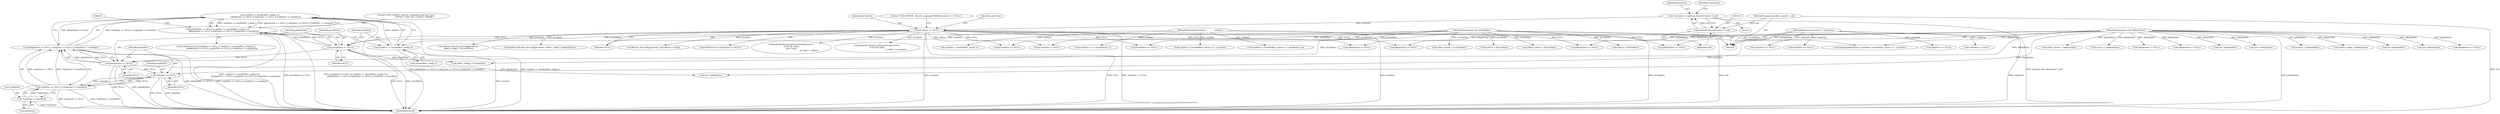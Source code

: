 digraph "0_Android_aeea52da00d210587fb3ed895de3d5f2e0264c88_6@API" {
"1000173" [label="(Call,cmdSize != sizeof(effect_config_t) ||\n                    pReplyData == NULL || replySize == NULL || *replySize != sizeof(int))"];
"1000174" [label="(Call,cmdSize != sizeof(effect_config_t))"];
"1000109" [label="(MethodParameterIn,uint32_t            cmdSize)"];
"1000178" [label="(Call,pReplyData == NULL || replySize == NULL || *replySize != sizeof(int))"];
"1000179" [label="(Call,pReplyData == NULL)"];
"1000112" [label="(MethodParameterIn,void *pReplyData)"];
"1000170" [label="(Call,pCmdData == NULL)"];
"1000110" [label="(MethodParameterIn,void *pCmdData)"];
"1000127" [label="(Call,pContext == NULL)"];
"1000115" [label="(Call,* pContext = (android::ReverbContext *) self)"];
"1000117" [label="(Call,(android::ReverbContext *) self)"];
"1000107" [label="(MethodParameterIn,effect_handle_t  self)"];
"1000182" [label="(Call,replySize == NULL || *replySize != sizeof(int))"];
"1000183" [label="(Call,replySize == NULL)"];
"1000111" [label="(MethodParameterIn,uint32_t *replySize)"];
"1000186" [label="(Call,*replySize != sizeof(int))"];
"1000169" [label="(Call,pCmdData == NULL || cmdSize != sizeof(effect_config_t) ||\n                    pReplyData == NULL || replySize == NULL || *replySize != sizeof(int))"];
"1000183" [label="(Call,replySize == NULL)"];
"1000169" [label="(Call,pCmdData == NULL || cmdSize != sizeof(effect_config_t) ||\n                    pReplyData == NULL || replySize == NULL || *replySize != sizeof(int))"];
"1000174" [label="(Call,cmdSize != sizeof(effect_config_t))"];
"1000172" [label="(Identifier,NULL)"];
"1000392" [label="(Call,(effect_param_t *) pCmdData)"];
"1000199" [label="(Call,(int *) pReplyData)"];
"1000113" [label="(Block,)"];
"1000185" [label="(Identifier,NULL)"];
"1000187" [label="(Call,*replySize)"];
"1000115" [label="(Call,* pContext = (android::ReverbContext *) self)"];
"1000271" [label="(Call,pReplyData == NULL)"];
"1000175" [label="(Identifier,cmdSize)"];
"1000546" [label="(Call,cmdSize != 2 * sizeof(uint32_t))"];
"1000431" [label="(Call,pReplyData == NULL)"];
"1000257" [label="(Call,cmdSize < sizeof(effect_param_t))"];
"1000126" [label="(ControlStructure,if (pContext == NULL))"];
"1000543" [label="(Call,pCmdData == NULL)"];
"1000178" [label="(Call,pReplyData == NULL || replySize == NULL || *replySize != sizeof(int))"];
"1000211" [label="(Call,pReplyData == NULL)"];
"1000262" [label="(Call,cmdSize < (sizeof(effect_param_t) + p->psize))"];
"1000668" [label="(MethodReturn,int)"];
"1000146" [label="(Call,replySize == NULL)"];
"1000193" [label="(Literal,\"\tLVM_ERROR : Reverb_command cmdCode Case: \"\n                         \"EFFECT_CMD_SET_CONFIG: ERROR\")"];
"1000410" [label="(Call,(int *)pReplyData)"];
"1000182" [label="(Call,replySize == NULL || *replySize != sizeof(int))"];
"1000179" [label="(Call,pReplyData == NULL)"];
"1000142" [label="(Call,pReplyData == NULL)"];
"1000327" [label="(Call,android::Reverb_getParameter(pContext,\n (void *)p->data,\n &p->vsize,\n                                                          p->data + voffset))"];
"1000181" [label="(Identifier,NULL)"];
"1000188" [label="(Identifier,replySize)"];
"1000171" [label="(Identifier,pCmdData)"];
"1000363" [label="(Call,cmdSize < (sizeof(effect_param_t) + sizeof(int32_t)))"];
"1000162" [label="(Call,(int *) pReplyData)"];
"1000608" [label="(Call,(uint32_t *)pReplyData)"];
"1000231" [label="(Call,(effect_config_t *)pReplyData)"];
"1000110" [label="(MethodParameterIn,void *pCmdData)"];
"1000111" [label="(MethodParameterIn,uint32_t *replySize)"];
"1000413" [label="(Call,android::Reverb_setParameter(pContext,\n (void *)p->data,\n                                                              p->data + p->psize))"];
"1000502" [label="(Call,pReplyData == NULL)"];
"1000253" [label="(Call,pCmdData == NULL)"];
"1000137" [label="(Identifier,cmdCode)"];
"1000202" [label="(Call,android::Reverb_setConfig(pContext,\n (effect_config_t *) pCmdData))"];
"1000459" [label="(Call,(int *)pReplyData)"];
"1000572" [label="(Call,(uint32_t *)pCmdData)"];
"1000116" [label="(Identifier,pContext)"];
"1000107" [label="(MethodParameterIn,effect_handle_t  self)"];
"1000375" [label="(Call,replySize == NULL)"];
"1000530" [label="(Call,(int *)pReplyData)"];
"1000168" [label="(ControlStructure,if (pCmdData == NULL || cmdSize != sizeof(effect_config_t) ||\n                    pReplyData == NULL || replySize == NULL || *replySize != sizeof(int)))"];
"1000189" [label="(Call,sizeof(int))"];
"1000371" [label="(Call,pReplyData == NULL)"];
"1000229" [label="(Call,android::Reverb_getConfig(pContext, (effect_config_t *)pReplyData))"];
"1000173" [label="(Call,cmdSize != sizeof(effect_config_t) ||\n                    pReplyData == NULL || replySize == NULL || *replySize != sizeof(int))"];
"1000170" [label="(Call,pCmdData == NULL)"];
"1000124" [label="(Identifier,LvmStatus)"];
"1000304" [label="(Call,(effect_param_t *)pReplyData)"];
"1000186" [label="(Call,*replySize != sizeof(int))"];
"1000117" [label="(Call,(android::ReverbContext *) self)"];
"1000176" [label="(Call,sizeof(effect_config_t))"];
"1000359" [label="(Call,pCmdData == NULL)"];
"1000129" [label="(Identifier,NULL)"];
"1000180" [label="(Identifier,pReplyData)"];
"1000119" [label="(Identifier,self)"];
"1000248" [label="(Call,(effect_param_t *)pCmdData)"];
"1000589" [label="(Call,(uint32_t *)pCmdData)"];
"1000127" [label="(Call,pContext == NULL)"];
"1000109" [label="(MethodParameterIn,uint32_t            cmdSize)"];
"1000599" [label="(Call,(uint32_t *)pReplyData)"];
"1000275" [label="(Call,replySize == NULL)"];
"1000559" [label="(Call,pReplyData != NULL)"];
"1000204" [label="(Call,(effect_config_t *) pCmdData)"];
"1000128" [label="(Identifier,pContext)"];
"1000293" [label="(Call,memcpy(pReplyData, pCmdData, sizeof(effect_param_t) + p->psize))"];
"1000112" [label="(MethodParameterIn,void *pReplyData)"];
"1000132" [label="(Literal,\"\tLVM_ERROR : Reverb_command ERROR pContext == NULL\")"];
"1000236" [label="(Call,Reverb_setConfig(pContext, &pContext->config))"];
"1000215" [label="(Call,replySize == NULL)"];
"1000184" [label="(Identifier,replySize)"];
"1000173" -> "1000169"  [label="AST: "];
"1000173" -> "1000174"  [label="CFG: "];
"1000173" -> "1000178"  [label="CFG: "];
"1000174" -> "1000173"  [label="AST: "];
"1000178" -> "1000173"  [label="AST: "];
"1000169" -> "1000173"  [label="CFG: "];
"1000173" -> "1000668"  [label="DDG: pReplyData == NULL || replySize == NULL || *replySize != sizeof(int)"];
"1000173" -> "1000668"  [label="DDG: cmdSize != sizeof(effect_config_t)"];
"1000173" -> "1000169"  [label="DDG: cmdSize != sizeof(effect_config_t)"];
"1000173" -> "1000169"  [label="DDG: pReplyData == NULL || replySize == NULL || *replySize != sizeof(int)"];
"1000174" -> "1000173"  [label="DDG: cmdSize"];
"1000178" -> "1000173"  [label="DDG: pReplyData == NULL"];
"1000178" -> "1000173"  [label="DDG: replySize == NULL || *replySize != sizeof(int)"];
"1000174" -> "1000176"  [label="CFG: "];
"1000175" -> "1000174"  [label="AST: "];
"1000176" -> "1000174"  [label="AST: "];
"1000180" -> "1000174"  [label="CFG: "];
"1000174" -> "1000668"  [label="DDG: cmdSize"];
"1000109" -> "1000174"  [label="DDG: cmdSize"];
"1000109" -> "1000106"  [label="AST: "];
"1000109" -> "1000668"  [label="DDG: cmdSize"];
"1000109" -> "1000257"  [label="DDG: cmdSize"];
"1000109" -> "1000262"  [label="DDG: cmdSize"];
"1000109" -> "1000363"  [label="DDG: cmdSize"];
"1000109" -> "1000546"  [label="DDG: cmdSize"];
"1000178" -> "1000179"  [label="CFG: "];
"1000178" -> "1000182"  [label="CFG: "];
"1000179" -> "1000178"  [label="AST: "];
"1000182" -> "1000178"  [label="AST: "];
"1000178" -> "1000668"  [label="DDG: replySize == NULL || *replySize != sizeof(int)"];
"1000178" -> "1000668"  [label="DDG: pReplyData == NULL"];
"1000179" -> "1000178"  [label="DDG: pReplyData"];
"1000179" -> "1000178"  [label="DDG: NULL"];
"1000182" -> "1000178"  [label="DDG: replySize == NULL"];
"1000182" -> "1000178"  [label="DDG: *replySize != sizeof(int)"];
"1000179" -> "1000181"  [label="CFG: "];
"1000180" -> "1000179"  [label="AST: "];
"1000181" -> "1000179"  [label="AST: "];
"1000184" -> "1000179"  [label="CFG: "];
"1000179" -> "1000668"  [label="DDG: NULL"];
"1000179" -> "1000668"  [label="DDG: pReplyData"];
"1000112" -> "1000179"  [label="DDG: pReplyData"];
"1000170" -> "1000179"  [label="DDG: NULL"];
"1000179" -> "1000183"  [label="DDG: NULL"];
"1000179" -> "1000199"  [label="DDG: pReplyData"];
"1000112" -> "1000106"  [label="AST: "];
"1000112" -> "1000668"  [label="DDG: pReplyData"];
"1000112" -> "1000142"  [label="DDG: pReplyData"];
"1000112" -> "1000162"  [label="DDG: pReplyData"];
"1000112" -> "1000199"  [label="DDG: pReplyData"];
"1000112" -> "1000211"  [label="DDG: pReplyData"];
"1000112" -> "1000231"  [label="DDG: pReplyData"];
"1000112" -> "1000271"  [label="DDG: pReplyData"];
"1000112" -> "1000293"  [label="DDG: pReplyData"];
"1000112" -> "1000304"  [label="DDG: pReplyData"];
"1000112" -> "1000371"  [label="DDG: pReplyData"];
"1000112" -> "1000410"  [label="DDG: pReplyData"];
"1000112" -> "1000431"  [label="DDG: pReplyData"];
"1000112" -> "1000459"  [label="DDG: pReplyData"];
"1000112" -> "1000502"  [label="DDG: pReplyData"];
"1000112" -> "1000530"  [label="DDG: pReplyData"];
"1000112" -> "1000559"  [label="DDG: pReplyData"];
"1000112" -> "1000599"  [label="DDG: pReplyData"];
"1000112" -> "1000608"  [label="DDG: pReplyData"];
"1000170" -> "1000169"  [label="AST: "];
"1000170" -> "1000172"  [label="CFG: "];
"1000171" -> "1000170"  [label="AST: "];
"1000172" -> "1000170"  [label="AST: "];
"1000175" -> "1000170"  [label="CFG: "];
"1000169" -> "1000170"  [label="CFG: "];
"1000170" -> "1000668"  [label="DDG: NULL"];
"1000170" -> "1000668"  [label="DDG: pCmdData"];
"1000170" -> "1000169"  [label="DDG: pCmdData"];
"1000170" -> "1000169"  [label="DDG: NULL"];
"1000110" -> "1000170"  [label="DDG: pCmdData"];
"1000127" -> "1000170"  [label="DDG: NULL"];
"1000170" -> "1000204"  [label="DDG: pCmdData"];
"1000110" -> "1000106"  [label="AST: "];
"1000110" -> "1000668"  [label="DDG: pCmdData"];
"1000110" -> "1000204"  [label="DDG: pCmdData"];
"1000110" -> "1000248"  [label="DDG: pCmdData"];
"1000110" -> "1000253"  [label="DDG: pCmdData"];
"1000110" -> "1000293"  [label="DDG: pCmdData"];
"1000110" -> "1000359"  [label="DDG: pCmdData"];
"1000110" -> "1000392"  [label="DDG: pCmdData"];
"1000110" -> "1000543"  [label="DDG: pCmdData"];
"1000110" -> "1000572"  [label="DDG: pCmdData"];
"1000110" -> "1000589"  [label="DDG: pCmdData"];
"1000127" -> "1000126"  [label="AST: "];
"1000127" -> "1000129"  [label="CFG: "];
"1000128" -> "1000127"  [label="AST: "];
"1000129" -> "1000127"  [label="AST: "];
"1000132" -> "1000127"  [label="CFG: "];
"1000137" -> "1000127"  [label="CFG: "];
"1000127" -> "1000668"  [label="DDG: NULL"];
"1000127" -> "1000668"  [label="DDG: pContext == NULL"];
"1000127" -> "1000668"  [label="DDG: pContext"];
"1000115" -> "1000127"  [label="DDG: pContext"];
"1000127" -> "1000142"  [label="DDG: NULL"];
"1000127" -> "1000202"  [label="DDG: pContext"];
"1000127" -> "1000211"  [label="DDG: NULL"];
"1000127" -> "1000229"  [label="DDG: pContext"];
"1000127" -> "1000236"  [label="DDG: pContext"];
"1000127" -> "1000253"  [label="DDG: NULL"];
"1000127" -> "1000327"  [label="DDG: pContext"];
"1000127" -> "1000359"  [label="DDG: NULL"];
"1000127" -> "1000413"  [label="DDG: pContext"];
"1000127" -> "1000431"  [label="DDG: NULL"];
"1000127" -> "1000502"  [label="DDG: NULL"];
"1000127" -> "1000543"  [label="DDG: NULL"];
"1000115" -> "1000113"  [label="AST: "];
"1000115" -> "1000117"  [label="CFG: "];
"1000116" -> "1000115"  [label="AST: "];
"1000117" -> "1000115"  [label="AST: "];
"1000124" -> "1000115"  [label="CFG: "];
"1000115" -> "1000668"  [label="DDG: (android::ReverbContext *) self"];
"1000117" -> "1000115"  [label="DDG: self"];
"1000117" -> "1000119"  [label="CFG: "];
"1000118" -> "1000117"  [label="AST: "];
"1000119" -> "1000117"  [label="AST: "];
"1000117" -> "1000668"  [label="DDG: self"];
"1000107" -> "1000117"  [label="DDG: self"];
"1000107" -> "1000106"  [label="AST: "];
"1000107" -> "1000668"  [label="DDG: self"];
"1000182" -> "1000183"  [label="CFG: "];
"1000182" -> "1000186"  [label="CFG: "];
"1000183" -> "1000182"  [label="AST: "];
"1000186" -> "1000182"  [label="AST: "];
"1000182" -> "1000668"  [label="DDG: *replySize != sizeof(int)"];
"1000182" -> "1000668"  [label="DDG: replySize == NULL"];
"1000183" -> "1000182"  [label="DDG: replySize"];
"1000183" -> "1000182"  [label="DDG: NULL"];
"1000186" -> "1000182"  [label="DDG: *replySize"];
"1000183" -> "1000185"  [label="CFG: "];
"1000184" -> "1000183"  [label="AST: "];
"1000185" -> "1000183"  [label="AST: "];
"1000188" -> "1000183"  [label="CFG: "];
"1000183" -> "1000668"  [label="DDG: NULL"];
"1000183" -> "1000668"  [label="DDG: replySize"];
"1000111" -> "1000183"  [label="DDG: replySize"];
"1000111" -> "1000106"  [label="AST: "];
"1000111" -> "1000668"  [label="DDG: replySize"];
"1000111" -> "1000146"  [label="DDG: replySize"];
"1000111" -> "1000215"  [label="DDG: replySize"];
"1000111" -> "1000275"  [label="DDG: replySize"];
"1000111" -> "1000375"  [label="DDG: replySize"];
"1000186" -> "1000189"  [label="CFG: "];
"1000187" -> "1000186"  [label="AST: "];
"1000189" -> "1000186"  [label="AST: "];
"1000186" -> "1000668"  [label="DDG: *replySize"];
"1000169" -> "1000168"  [label="AST: "];
"1000193" -> "1000169"  [label="CFG: "];
"1000200" -> "1000169"  [label="CFG: "];
"1000169" -> "1000668"  [label="DDG: pCmdData == NULL || cmdSize != sizeof(effect_config_t) ||\n                    pReplyData == NULL || replySize == NULL || *replySize != sizeof(int)"];
"1000169" -> "1000668"  [label="DDG: cmdSize != sizeof(effect_config_t) ||\n                    pReplyData == NULL || replySize == NULL || *replySize != sizeof(int)"];
"1000169" -> "1000668"  [label="DDG: pCmdData == NULL"];
}
